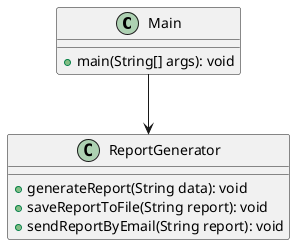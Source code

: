@startuml
class Main {
  +main(String[] args): void
}
class ReportGenerator {
  +generateReport(String data): void
  +saveReportToFile(String report): void
  +sendReportByEmail(String report): void
}
Main --> ReportGenerator
@enduml